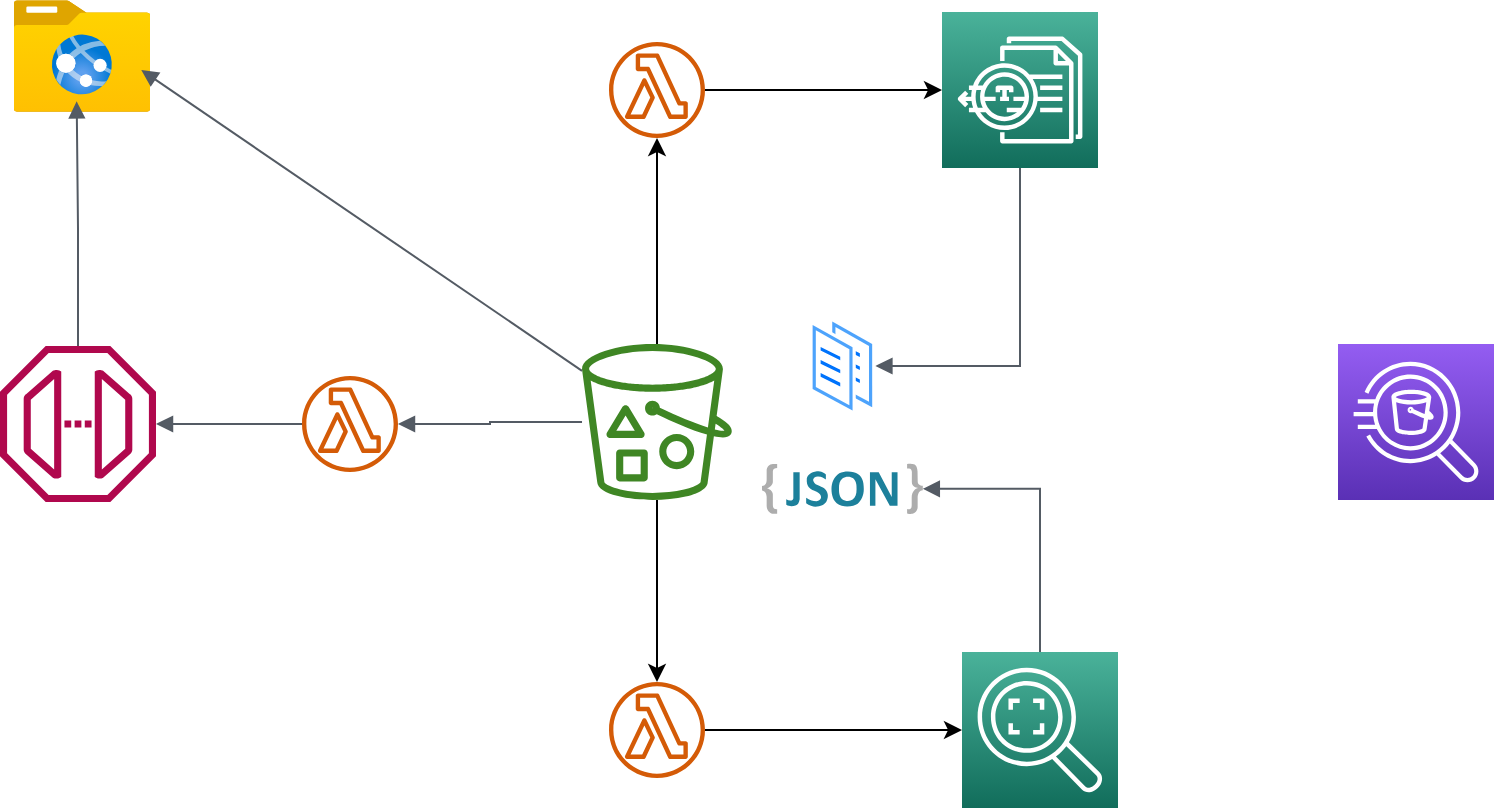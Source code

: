 <mxfile version="21.2.9" type="github">
  <diagram name="Page-1" id="xeT4QsOtoPLhmlXAMr09">
    <mxGraphModel dx="2035" dy="860" grid="1" gridSize="10" guides="1" tooltips="1" connect="1" arrows="1" fold="1" page="1" pageScale="1" pageWidth="1100" pageHeight="850" math="0" shadow="0">
      <root>
        <mxCell id="0" />
        <mxCell id="1" parent="0" />
        <mxCell id="_vzEHb9eV301aXtu4yev-1" value="" style="sketch=0;outlineConnect=0;fontColor=#232F3E;gradientColor=none;fillColor=#B0084D;strokeColor=none;dashed=0;verticalLabelPosition=bottom;verticalAlign=top;align=center;html=1;fontSize=12;fontStyle=0;aspect=fixed;pointerEvents=1;shape=mxgraph.aws4.endpoint;" parent="1" vertex="1">
          <mxGeometry x="291" y="476" width="78" height="78" as="geometry" />
        </mxCell>
        <mxCell id="_vzEHb9eV301aXtu4yev-2" value="" style="sketch=0;outlineConnect=0;fontColor=#232F3E;gradientColor=none;fillColor=#D45B07;strokeColor=none;dashed=0;verticalLabelPosition=bottom;verticalAlign=top;align=center;html=1;fontSize=12;fontStyle=0;aspect=fixed;pointerEvents=1;shape=mxgraph.aws4.lambda_function;" parent="1" vertex="1">
          <mxGeometry x="442" y="491" width="48" height="48" as="geometry" />
        </mxCell>
        <mxCell id="_vzEHb9eV301aXtu4yev-8" value="" style="edgeStyle=orthogonalEdgeStyle;rounded=0;orthogonalLoop=1;jettySize=auto;html=1;" parent="1" source="_vzEHb9eV301aXtu4yev-3" target="_vzEHb9eV301aXtu4yev-5" edge="1">
          <mxGeometry relative="1" as="geometry" />
        </mxCell>
        <mxCell id="_vzEHb9eV301aXtu4yev-9" value="" style="edgeStyle=orthogonalEdgeStyle;rounded=0;orthogonalLoop=1;jettySize=auto;html=1;" parent="1" source="_vzEHb9eV301aXtu4yev-3" target="_vzEHb9eV301aXtu4yev-6" edge="1">
          <mxGeometry relative="1" as="geometry" />
        </mxCell>
        <mxCell id="_vzEHb9eV301aXtu4yev-3" value="" style="sketch=0;outlineConnect=0;fontColor=#232F3E;gradientColor=none;fillColor=#3F8624;strokeColor=none;dashed=0;verticalLabelPosition=bottom;verticalAlign=top;align=center;html=1;fontSize=12;fontStyle=0;aspect=fixed;pointerEvents=1;shape=mxgraph.aws4.bucket_with_objects;" parent="1" vertex="1">
          <mxGeometry x="582" y="475" width="75" height="78" as="geometry" />
        </mxCell>
        <mxCell id="_vzEHb9eV301aXtu4yev-4" value="" style="sketch=0;points=[[0,0,0],[0.25,0,0],[0.5,0,0],[0.75,0,0],[1,0,0],[0,1,0],[0.25,1,0],[0.5,1,0],[0.75,1,0],[1,1,0],[0,0.25,0],[0,0.5,0],[0,0.75,0],[1,0.25,0],[1,0.5,0],[1,0.75,0]];outlineConnect=0;fontColor=#232F3E;gradientColor=#4AB29A;gradientDirection=north;fillColor=#116D5B;strokeColor=#ffffff;dashed=0;verticalLabelPosition=bottom;verticalAlign=top;align=center;html=1;fontSize=12;fontStyle=0;aspect=fixed;shape=mxgraph.aws4.resourceIcon;resIcon=mxgraph.aws4.rekognition_2;" parent="1" vertex="1">
          <mxGeometry x="772" y="629" width="78" height="78" as="geometry" />
        </mxCell>
        <mxCell id="_vzEHb9eV301aXtu4yev-14" value="" style="edgeStyle=orthogonalEdgeStyle;rounded=0;orthogonalLoop=1;jettySize=auto;html=1;entryX=0;entryY=0.5;entryDx=0;entryDy=0;entryPerimeter=0;" parent="1" source="_vzEHb9eV301aXtu4yev-5" target="_vzEHb9eV301aXtu4yev-4" edge="1">
          <mxGeometry relative="1" as="geometry">
            <mxPoint x="723.501" y="668" as="targetPoint" />
          </mxGeometry>
        </mxCell>
        <mxCell id="_vzEHb9eV301aXtu4yev-5" value="" style="sketch=0;outlineConnect=0;fontColor=#232F3E;gradientColor=none;fillColor=#D45B07;strokeColor=none;dashed=0;verticalLabelPosition=bottom;verticalAlign=top;align=center;html=1;fontSize=12;fontStyle=0;aspect=fixed;pointerEvents=1;shape=mxgraph.aws4.lambda_function;" parent="1" vertex="1">
          <mxGeometry x="595.5" y="644" width="48" height="48" as="geometry" />
        </mxCell>
        <mxCell id="_vzEHb9eV301aXtu4yev-10" value="" style="edgeStyle=orthogonalEdgeStyle;rounded=0;orthogonalLoop=1;jettySize=auto;html=1;" parent="1" source="_vzEHb9eV301aXtu4yev-6" target="_vzEHb9eV301aXtu4yev-7" edge="1">
          <mxGeometry relative="1" as="geometry" />
        </mxCell>
        <mxCell id="_vzEHb9eV301aXtu4yev-6" value="" style="sketch=0;outlineConnect=0;fontColor=#232F3E;gradientColor=none;fillColor=#D45B07;strokeColor=none;dashed=0;verticalLabelPosition=bottom;verticalAlign=top;align=center;html=1;fontSize=12;fontStyle=0;aspect=fixed;pointerEvents=1;shape=mxgraph.aws4.lambda_function;" parent="1" vertex="1">
          <mxGeometry x="595.5" y="324" width="48" height="48" as="geometry" />
        </mxCell>
        <mxCell id="_vzEHb9eV301aXtu4yev-7" value="" style="sketch=0;points=[[0,0,0],[0.25,0,0],[0.5,0,0],[0.75,0,0],[1,0,0],[0,1,0],[0.25,1,0],[0.5,1,0],[0.75,1,0],[1,1,0],[0,0.25,0],[0,0.5,0],[0,0.75,0],[1,0.25,0],[1,0.5,0],[1,0.75,0]];outlineConnect=0;fontColor=#232F3E;gradientColor=#4AB29A;gradientDirection=north;fillColor=#116D5B;strokeColor=#ffffff;dashed=0;verticalLabelPosition=bottom;verticalAlign=top;align=center;html=1;fontSize=12;fontStyle=0;aspect=fixed;shape=mxgraph.aws4.resourceIcon;resIcon=mxgraph.aws4.textract;" parent="1" vertex="1">
          <mxGeometry x="762" y="309" width="78" height="78" as="geometry" />
        </mxCell>
        <mxCell id="_vzEHb9eV301aXtu4yev-17" value="" style="image;aspect=fixed;perimeter=ellipsePerimeter;html=1;align=center;shadow=0;dashed=0;spacingTop=3;image=img/lib/active_directory/documents.svg;" parent="1" vertex="1">
          <mxGeometry x="695.7" y="461" width="33" height="50" as="geometry" />
        </mxCell>
        <mxCell id="_vzEHb9eV301aXtu4yev-20" value="" style="dashed=0;outlineConnect=0;html=1;align=center;labelPosition=center;verticalLabelPosition=bottom;verticalAlign=top;shape=mxgraph.weblogos.json_2" parent="1" vertex="1">
          <mxGeometry x="672" y="534.8" width="80.4" height="25.2" as="geometry" />
        </mxCell>
        <mxCell id="_vzEHb9eV301aXtu4yev-21" value="" style="edgeStyle=orthogonalEdgeStyle;html=1;endArrow=none;elbow=vertical;startArrow=block;startFill=1;strokeColor=#545B64;rounded=0;entryX=0.5;entryY=0;entryDx=0;entryDy=0;entryPerimeter=0;" parent="1" source="_vzEHb9eV301aXtu4yev-20" target="_vzEHb9eV301aXtu4yev-4" edge="1">
          <mxGeometry width="100" relative="1" as="geometry">
            <mxPoint x="822" y="574" as="sourcePoint" />
            <mxPoint x="922" y="574" as="targetPoint" />
          </mxGeometry>
        </mxCell>
        <mxCell id="_vzEHb9eV301aXtu4yev-22" value="" style="edgeStyle=orthogonalEdgeStyle;html=1;endArrow=none;elbow=vertical;startArrow=block;startFill=1;strokeColor=#545B64;rounded=0;entryX=0.5;entryY=1;entryDx=0;entryDy=0;entryPerimeter=0;exitX=1;exitY=0.5;exitDx=0;exitDy=0;" parent="1" source="_vzEHb9eV301aXtu4yev-17" target="_vzEHb9eV301aXtu4yev-7" edge="1">
          <mxGeometry width="100" relative="1" as="geometry">
            <mxPoint x="822" y="574" as="sourcePoint" />
            <mxPoint x="922" y="574" as="targetPoint" />
          </mxGeometry>
        </mxCell>
        <mxCell id="_vzEHb9eV301aXtu4yev-24" value="" style="edgeStyle=orthogonalEdgeStyle;html=1;endArrow=none;elbow=vertical;startArrow=block;startFill=1;strokeColor=#545B64;rounded=0;" parent="1" source="_vzEHb9eV301aXtu4yev-2" target="_vzEHb9eV301aXtu4yev-3" edge="1">
          <mxGeometry width="100" relative="1" as="geometry">
            <mxPoint x="472" y="574" as="sourcePoint" />
            <mxPoint x="572" y="574" as="targetPoint" />
          </mxGeometry>
        </mxCell>
        <mxCell id="_vzEHb9eV301aXtu4yev-25" value="" style="edgeStyle=orthogonalEdgeStyle;html=1;endArrow=none;elbow=vertical;startArrow=block;startFill=1;strokeColor=#545B64;rounded=0;" parent="1" source="_vzEHb9eV301aXtu4yev-1" target="_vzEHb9eV301aXtu4yev-2" edge="1">
          <mxGeometry width="100" relative="1" as="geometry">
            <mxPoint x="822" y="574" as="sourcePoint" />
            <mxPoint x="922" y="574" as="targetPoint" />
          </mxGeometry>
        </mxCell>
        <mxCell id="_vzEHb9eV301aXtu4yev-26" value="" style="sketch=0;points=[[0,0,0],[0.25,0,0],[0.5,0,0],[0.75,0,0],[1,0,0],[0,1,0],[0.25,1,0],[0.5,1,0],[0.75,1,0],[1,1,0],[0,0.25,0],[0,0.5,0],[0,0.75,0],[1,0.25,0],[1,0.5,0],[1,0.75,0]];outlineConnect=0;fontColor=#232F3E;gradientColor=#945DF2;gradientDirection=north;fillColor=#5A30B5;strokeColor=#ffffff;dashed=0;verticalLabelPosition=bottom;verticalAlign=top;align=center;html=1;fontSize=12;fontStyle=0;aspect=fixed;shape=mxgraph.aws4.resourceIcon;resIcon=mxgraph.aws4.athena;" parent="1" vertex="1">
          <mxGeometry x="960" y="475" width="78" height="78" as="geometry" />
        </mxCell>
        <mxCell id="uZHni9n2dp_AqFk2JdRS-5" value="" style="image;aspect=fixed;html=1;points=[];align=center;fontSize=12;image=img/lib/azure2/general/Folder_Website.svg;" vertex="1" parent="1">
          <mxGeometry x="298" y="303" width="68" height="56.0" as="geometry" />
        </mxCell>
        <mxCell id="uZHni9n2dp_AqFk2JdRS-6" value="" style="edgeStyle=orthogonalEdgeStyle;html=1;endArrow=block;elbow=vertical;startArrow=none;endFill=1;strokeColor=#545B64;rounded=0;entryX=0.461;entryY=0.905;entryDx=0;entryDy=0;entryPerimeter=0;" edge="1" parent="1" source="_vzEHb9eV301aXtu4yev-1" target="uZHni9n2dp_AqFk2JdRS-5">
          <mxGeometry width="100" relative="1" as="geometry">
            <mxPoint x="360" y="444" as="sourcePoint" />
            <mxPoint x="360" y="380" as="targetPoint" />
          </mxGeometry>
        </mxCell>
        <mxCell id="uZHni9n2dp_AqFk2JdRS-8" value="" style="html=1;endArrow=none;elbow=vertical;startArrow=block;startFill=1;strokeColor=#545B64;rounded=0;exitX=0.936;exitY=0.625;exitDx=0;exitDy=0;exitPerimeter=0;" edge="1" parent="1" source="uZHni9n2dp_AqFk2JdRS-5" target="_vzEHb9eV301aXtu4yev-3">
          <mxGeometry width="100" relative="1" as="geometry">
            <mxPoint x="360" y="360" as="sourcePoint" />
            <mxPoint x="460" y="350" as="targetPoint" />
          </mxGeometry>
        </mxCell>
      </root>
    </mxGraphModel>
  </diagram>
</mxfile>
